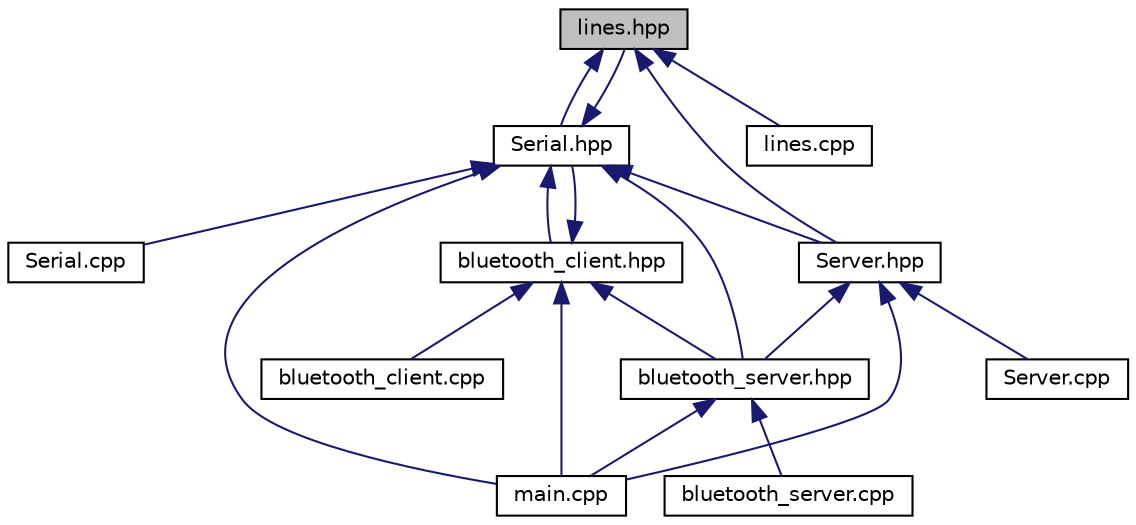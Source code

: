 digraph "lines.hpp"
{
  edge [fontname="Helvetica",fontsize="10",labelfontname="Helvetica",labelfontsize="10"];
  node [fontname="Helvetica",fontsize="10",shape=record];
  Node44 [label="lines.hpp",height=0.2,width=0.4,color="black", fillcolor="grey75", style="filled", fontcolor="black"];
  Node44 -> Node45 [dir="back",color="midnightblue",fontsize="10",style="solid",fontname="Helvetica"];
  Node45 [label="Serial.hpp",height=0.2,width=0.4,color="black", fillcolor="white", style="filled",URL="$_serial_8hpp.html"];
  Node45 -> Node46 [dir="back",color="midnightblue",fontsize="10",style="solid",fontname="Helvetica"];
  Node46 [label="bluetooth_client.hpp",height=0.2,width=0.4,color="black", fillcolor="white", style="filled",URL="$bluetooth__client_8hpp.html"];
  Node46 -> Node47 [dir="back",color="midnightblue",fontsize="10",style="solid",fontname="Helvetica"];
  Node47 [label="bluetooth_client.cpp",height=0.2,width=0.4,color="black", fillcolor="white", style="filled",URL="$bluetooth__client_8cpp.html"];
  Node46 -> Node45 [dir="back",color="midnightblue",fontsize="10",style="solid",fontname="Helvetica"];
  Node46 -> Node48 [dir="back",color="midnightblue",fontsize="10",style="solid",fontname="Helvetica"];
  Node48 [label="bluetooth_server.hpp",height=0.2,width=0.4,color="black", fillcolor="white", style="filled",URL="$bluetooth__server_8hpp.html"];
  Node48 -> Node49 [dir="back",color="midnightblue",fontsize="10",style="solid",fontname="Helvetica"];
  Node49 [label="bluetooth_server.cpp",height=0.2,width=0.4,color="black", fillcolor="white", style="filled",URL="$bluetooth__server_8cpp.html"];
  Node48 -> Node50 [dir="back",color="midnightblue",fontsize="10",style="solid",fontname="Helvetica"];
  Node50 [label="main.cpp",height=0.2,width=0.4,color="black", fillcolor="white", style="filled",URL="$main_8cpp.html"];
  Node46 -> Node50 [dir="back",color="midnightblue",fontsize="10",style="solid",fontname="Helvetica"];
  Node45 -> Node44 [dir="back",color="midnightblue",fontsize="10",style="solid",fontname="Helvetica"];
  Node45 -> Node51 [dir="back",color="midnightblue",fontsize="10",style="solid",fontname="Helvetica"];
  Node51 [label="Server.hpp",height=0.2,width=0.4,color="black", fillcolor="white", style="filled",URL="$_server_8hpp.html"];
  Node51 -> Node48 [dir="back",color="midnightblue",fontsize="10",style="solid",fontname="Helvetica"];
  Node51 -> Node50 [dir="back",color="midnightblue",fontsize="10",style="solid",fontname="Helvetica"];
  Node51 -> Node52 [dir="back",color="midnightblue",fontsize="10",style="solid",fontname="Helvetica"];
  Node52 [label="Server.cpp",height=0.2,width=0.4,color="black", fillcolor="white", style="filled",URL="$_server_8cpp.html"];
  Node45 -> Node48 [dir="back",color="midnightblue",fontsize="10",style="solid",fontname="Helvetica"];
  Node45 -> Node50 [dir="back",color="midnightblue",fontsize="10",style="solid",fontname="Helvetica"];
  Node45 -> Node53 [dir="back",color="midnightblue",fontsize="10",style="solid",fontname="Helvetica"];
  Node53 [label="Serial.cpp",height=0.2,width=0.4,color="black", fillcolor="white", style="filled",URL="$_serial_8cpp.html"];
  Node44 -> Node51 [dir="back",color="midnightblue",fontsize="10",style="solid",fontname="Helvetica"];
  Node44 -> Node54 [dir="back",color="midnightblue",fontsize="10",style="solid",fontname="Helvetica"];
  Node54 [label="lines.cpp",height=0.2,width=0.4,color="black", fillcolor="white", style="filled",URL="$lines_8cpp.html"];
}
